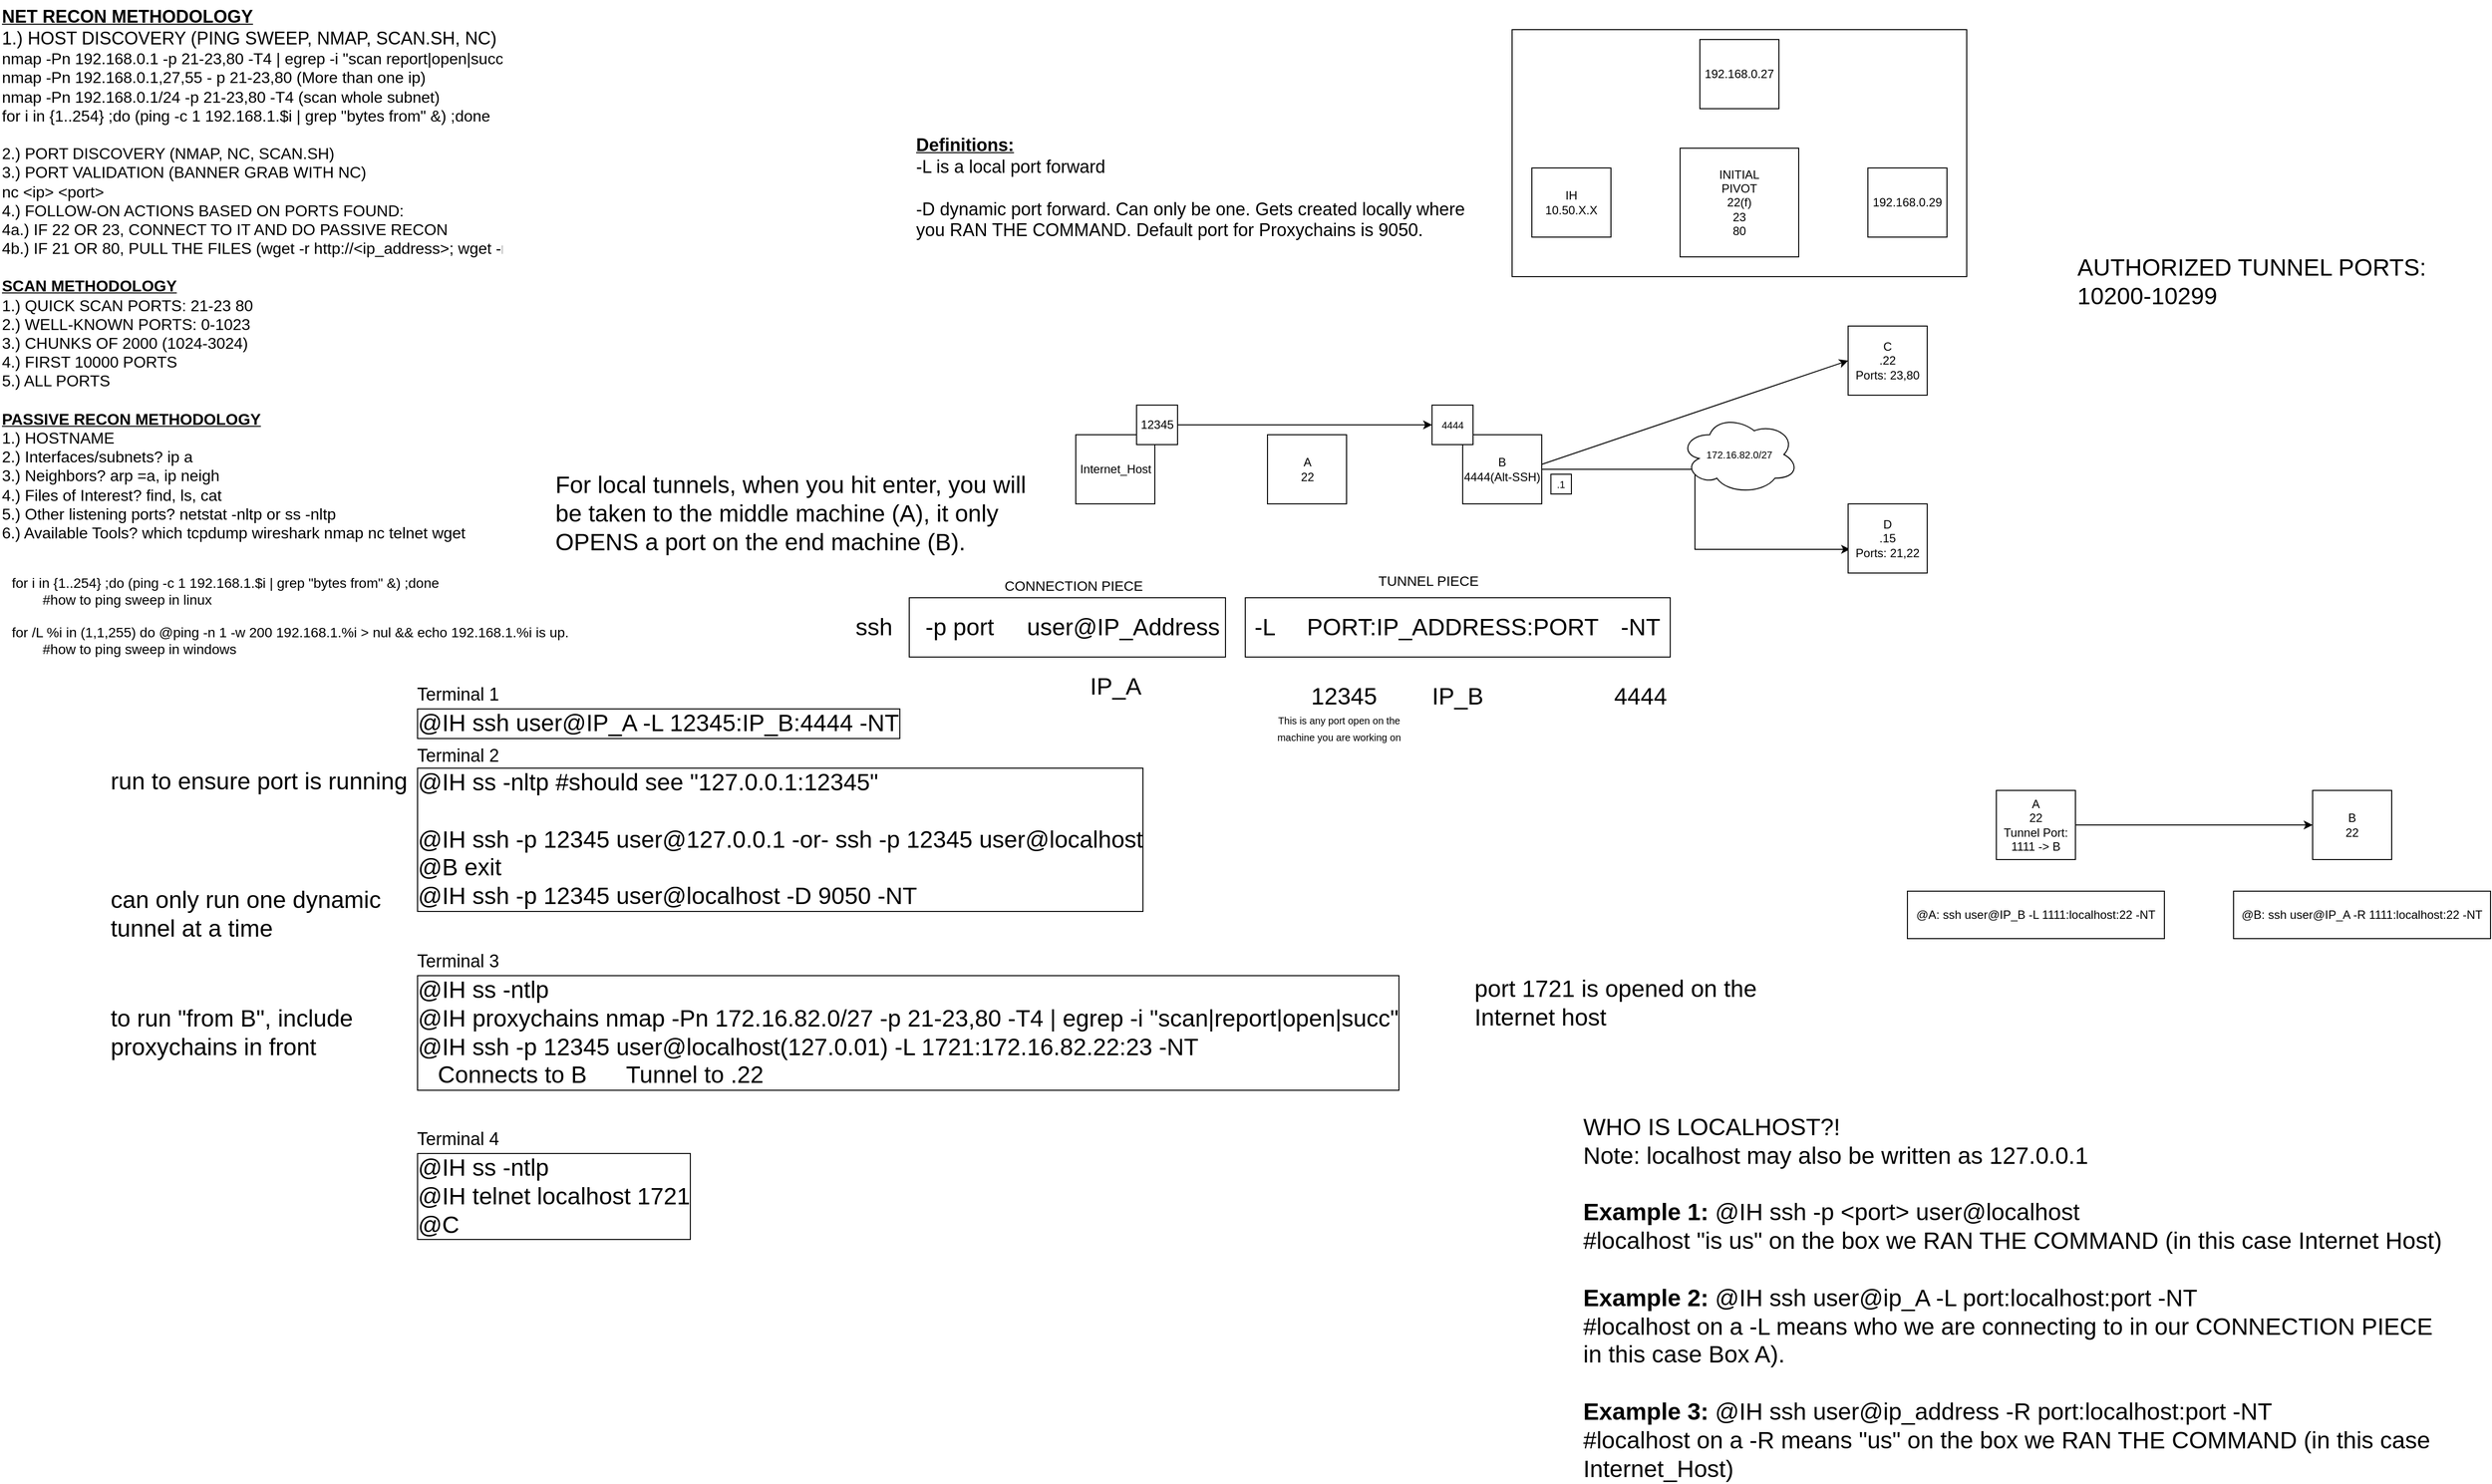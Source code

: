 <mxfile version="20.8.0" type="github" pages="3">
  <diagram id="6IpJzxctdk1KV1eEZQXn" name="Page-1">
    <mxGraphModel dx="1198" dy="1126" grid="1" gridSize="10" guides="1" tooltips="1" connect="1" arrows="1" fold="1" page="1" pageScale="1" pageWidth="850" pageHeight="1100" math="0" shadow="0">
      <root>
        <mxCell id="0" />
        <mxCell id="1" parent="0" />
        <mxCell id="r2yNoiYbQeCpv3nFTYzb-59" value="" style="rounded=0;whiteSpace=wrap;html=1;labelBorderColor=none;fontSize=14;" parent="1" vertex="1">
          <mxGeometry x="1530" y="30" width="460" height="250" as="geometry" />
        </mxCell>
        <mxCell id="r2yNoiYbQeCpv3nFTYzb-10" value="" style="rounded=0;whiteSpace=wrap;html=1;fontSize=18;" parent="1" vertex="1">
          <mxGeometry x="1260" y="605" width="430" height="60" as="geometry" />
        </mxCell>
        <mxCell id="r2yNoiYbQeCpv3nFTYzb-4" value="" style="rounded=0;whiteSpace=wrap;html=1;fontSize=18;" parent="1" vertex="1">
          <mxGeometry x="920" y="605" width="320" height="60" as="geometry" />
        </mxCell>
        <mxCell id="fvO3KNyIIssVne_HvKWL-1" value="&lt;div&gt;IH&lt;/div&gt;&lt;div&gt;10.50.X.X&lt;br&gt;&lt;/div&gt;" style="rounded=0;whiteSpace=wrap;html=1;" parent="1" vertex="1">
          <mxGeometry x="1550" y="170" width="80" height="70" as="geometry" />
        </mxCell>
        <mxCell id="fvO3KNyIIssVne_HvKWL-2" value="&lt;div&gt;INITIAL&lt;/div&gt;&lt;div&gt;PIVOT&lt;/div&gt;&lt;div&gt;22(f)&lt;br&gt;&lt;/div&gt;&lt;div&gt;23&lt;/div&gt;&lt;div&gt;80&lt;/div&gt;" style="rounded=0;whiteSpace=wrap;html=1;verticalAlign=middle;align=center;" parent="1" vertex="1">
          <mxGeometry x="1700" y="150" width="120" height="110" as="geometry" />
        </mxCell>
        <mxCell id="fvO3KNyIIssVne_HvKWL-3" value="&lt;div align=&quot;left&quot;&gt;&lt;font style=&quot;font-size: 18px;&quot;&gt;&lt;b&gt;&lt;u&gt;NET RECON METHODOLOGY&lt;/u&gt;&lt;/b&gt;&lt;/font&gt;&lt;/div&gt;&lt;div align=&quot;left&quot;&gt;&lt;font style=&quot;font-size: 18px;&quot; size=&quot;3&quot;&gt;1.) HOST DISCOVERY (PING SWEEP, NMAP, SCAN.SH, NC)&lt;/font&gt;&lt;/div&gt;&lt;div align=&quot;left&quot;&gt;&lt;font size=&quot;3&quot;&gt;nmap -Pn 192.168.0.1 -p 21-23,80 -T4 | egrep -i &quot;scan report|open|succ&quot;&lt;br&gt;&lt;/font&gt;&lt;/div&gt;&lt;div align=&quot;left&quot;&gt;&lt;font size=&quot;3&quot;&gt;nmap -Pn 192.168.0.1,27,55 - p 21-23,80 (More than one ip)&lt;br&gt;&lt;/font&gt;&lt;/div&gt;&lt;div align=&quot;left&quot;&gt;&lt;font size=&quot;3&quot;&gt;nmap -Pn 192.168.0.1/24 -p 21-23,80 -T4 (scan whole subnet)&lt;/font&gt;&lt;/div&gt;&lt;div align=&quot;left&quot;&gt;&lt;font size=&quot;3&quot;&gt;for i in {1..254} ;do (ping -c 1 192.168.1.$i | grep &quot;bytes from&quot; &amp;amp;) ;done&lt;br&gt;&lt;/font&gt;&lt;/div&gt;&lt;div align=&quot;left&quot;&gt;&lt;font size=&quot;3&quot;&gt;&lt;br&gt;&lt;/font&gt;&lt;/div&gt;&lt;div align=&quot;left&quot;&gt;&lt;font size=&quot;3&quot;&gt;2.) PORT DISCOVERY (NMAP, NC, SCAN.SH)&lt;/font&gt;&lt;/div&gt;&lt;div align=&quot;left&quot;&gt;&lt;font size=&quot;3&quot;&gt;3.) PORT VALIDATION (BANNER GRAB WITH NC)&lt;/font&gt;&lt;/div&gt;&lt;div align=&quot;left&quot;&gt;&lt;font size=&quot;3&quot;&gt;nc &amp;lt;ip&amp;gt; &amp;lt;port&amp;gt;&lt;br&gt;&lt;/font&gt;&lt;/div&gt;&lt;div align=&quot;left&quot;&gt;&lt;font size=&quot;3&quot;&gt;4.) FOLLOW-ON ACTIONS BASED ON PORTS FOUND:&lt;/font&gt;&lt;/div&gt;&lt;div align=&quot;left&quot;&gt;&lt;font size=&quot;3&quot;&gt;&lt;span style=&quot;&quot;&gt; &lt;/span&gt;4a.) IF 22 OR 23, CONNECT TO IT AND DO PASSIVE RECON&lt;/font&gt;&lt;/div&gt;&lt;div align=&quot;left&quot;&gt;&lt;font size=&quot;3&quot;&gt;&lt;span style=&quot;&quot;&gt; &lt;/span&gt;4b.) IF 21 OR 80, PULL THE FILES (wget -r http://&amp;lt;ip_address&amp;gt;; wget -r ftp://&amp;lt;ip_address&amp;gt;)&lt;/font&gt;&lt;/div&gt;&lt;div align=&quot;left&quot;&gt;&lt;font size=&quot;3&quot;&gt;&lt;u&gt;&lt;br&gt;&lt;/u&gt;&lt;/font&gt;&lt;/div&gt;&lt;div align=&quot;left&quot;&gt;&lt;font size=&quot;3&quot;&gt;&lt;b&gt;&lt;u&gt;SCAN METHODOLOGY&lt;/u&gt;&lt;/b&gt;&lt;/font&gt;&lt;/div&gt;&lt;div align=&quot;left&quot;&gt;&lt;font size=&quot;3&quot;&gt;1.) QUICK SCAN PORTS: 21-23 80&lt;/font&gt;&lt;/div&gt;&lt;div align=&quot;left&quot;&gt;&lt;font size=&quot;3&quot;&gt;2.) WELL-KNOWN PORTS: 0-1023&lt;/font&gt;&lt;/div&gt;&lt;div align=&quot;left&quot;&gt;&lt;font size=&quot;3&quot;&gt;3.) CHUNKS OF 2000 (1024-3024)&lt;/font&gt;&lt;/div&gt;&lt;div align=&quot;left&quot;&gt;&lt;font size=&quot;3&quot;&gt;4.) FIRST 10000 PORTS&lt;/font&gt;&lt;/div&gt;&lt;div align=&quot;left&quot;&gt;&lt;font size=&quot;3&quot;&gt;5.) ALL PORTS&lt;br&gt;&lt;/font&gt;&lt;/div&gt;&lt;div align=&quot;left&quot;&gt;&lt;font size=&quot;3&quot;&gt;&lt;br&gt;&lt;/font&gt;&lt;/div&gt;&lt;div align=&quot;left&quot;&gt;&lt;font size=&quot;3&quot;&gt;&lt;b&gt;&lt;u&gt;PASSIVE RECON METHODOLOGY&lt;/u&gt;&lt;/b&gt;&lt;/font&gt;&lt;/div&gt;&lt;div align=&quot;left&quot;&gt;&lt;font size=&quot;3&quot;&gt;1.) HOSTNAME&lt;/font&gt;&lt;/div&gt;&lt;div align=&quot;left&quot;&gt;&lt;font size=&quot;3&quot;&gt;2.) Interfaces/subnets? ip a&lt;/font&gt;&lt;/div&gt;&lt;div align=&quot;left&quot;&gt;&lt;font size=&quot;3&quot;&gt;3.) Neighbors? arp =a, ip neigh&lt;/font&gt;&lt;/div&gt;&lt;div align=&quot;left&quot;&gt;&lt;font size=&quot;3&quot;&gt;4.) Files of Interest? find, ls, cat&lt;/font&gt;&lt;/div&gt;&lt;div align=&quot;left&quot;&gt;&lt;font size=&quot;3&quot;&gt;5.) Other listening ports? netstat -nltp or ss -nltp&lt;br&gt;&lt;/font&gt;&lt;/div&gt;&lt;div align=&quot;left&quot;&gt;&lt;font size=&quot;3&quot;&gt;6.) Available Tools? which tcpdump wireshark nmap nc telnet wget&lt;br&gt;&lt;/font&gt;&lt;/div&gt;&lt;div align=&quot;left&quot;&gt;&lt;font size=&quot;3&quot;&gt;&lt;br&gt;&lt;/font&gt;&lt;/div&gt;" style="text;html=1;strokeColor=none;fillColor=none;align=left;verticalAlign=top;whiteSpace=wrap;rounded=0;" parent="1" vertex="1">
          <mxGeometry width="740" height="690" as="geometry" />
        </mxCell>
        <mxCell id="fvO3KNyIIssVne_HvKWL-4" value="192.168.0.29" style="rounded=0;whiteSpace=wrap;html=1;" parent="1" vertex="1">
          <mxGeometry x="1890" y="170" width="80" height="70" as="geometry" />
        </mxCell>
        <mxCell id="fvO3KNyIIssVne_HvKWL-5" value="192.168.0.27" style="rounded=0;whiteSpace=wrap;html=1;" parent="1" vertex="1">
          <mxGeometry x="1720" y="40" width="80" height="70" as="geometry" />
        </mxCell>
        <mxCell id="r2yNoiYbQeCpv3nFTYzb-2" value="&lt;div align=&quot;left&quot;&gt;&lt;b&gt;&lt;u&gt;Definitions:&lt;/u&gt;&lt;/b&gt;&lt;/div&gt;&lt;div align=&quot;left&quot;&gt;-L is a local port forward&lt;br&gt;&lt;/div&gt;&lt;div&gt;&lt;br&gt;&lt;/div&gt;&lt;div&gt;-D dynamic port forward. Can only be one. Gets created locally where you RAN THE COMMAND. Default port for Proxychains is 9050.&lt;br&gt;&lt;/div&gt;" style="text;html=1;strokeColor=none;fillColor=none;align=left;verticalAlign=top;whiteSpace=wrap;rounded=0;fontSize=18;" parent="1" vertex="1">
          <mxGeometry x="925" y="130" width="580" height="210" as="geometry" />
        </mxCell>
        <mxCell id="r2yNoiYbQeCpv3nFTYzb-3" value="&lt;font style=&quot;font-size: 24px;&quot;&gt;ssh &amp;nbsp; &amp;nbsp; -p port&amp;nbsp;&amp;nbsp;&amp;nbsp;&amp;nbsp; user@IP_Address&lt;/font&gt;" style="text;html=1;strokeColor=none;fillColor=none;align=center;verticalAlign=middle;whiteSpace=wrap;rounded=0;fontSize=18;" parent="1" vertex="1">
          <mxGeometry x="800" y="620" width="500" height="30" as="geometry" />
        </mxCell>
        <mxCell id="r2yNoiYbQeCpv3nFTYzb-6" value="&lt;font style=&quot;font-size: 14px;&quot;&gt;CONNECTION PIECE&lt;br&gt;&lt;/font&gt;" style="text;html=1;strokeColor=none;fillColor=none;align=center;verticalAlign=middle;whiteSpace=wrap;rounded=0;fontSize=24;" parent="1" vertex="1">
          <mxGeometry x="1003.5" y="575" width="165" height="30" as="geometry" />
        </mxCell>
        <mxCell id="r2yNoiYbQeCpv3nFTYzb-8" value="-L" style="text;html=1;strokeColor=none;fillColor=none;align=center;verticalAlign=middle;whiteSpace=wrap;rounded=0;fontSize=24;" parent="1" vertex="1">
          <mxGeometry x="1250" y="620" width="60" height="30" as="geometry" />
        </mxCell>
        <mxCell id="r2yNoiYbQeCpv3nFTYzb-9" value="PORT:IP_ADDRESS:PORT" style="text;html=1;strokeColor=none;fillColor=none;align=center;verticalAlign=middle;whiteSpace=wrap;rounded=0;fontSize=24;" parent="1" vertex="1">
          <mxGeometry x="1440" y="620" width="60" height="30" as="geometry" />
        </mxCell>
        <mxCell id="r2yNoiYbQeCpv3nFTYzb-12" value="&lt;font style=&quot;font-size: 14px;&quot;&gt;TUNNEL PIECE&lt;br&gt;&lt;/font&gt;" style="text;html=1;strokeColor=none;fillColor=none;align=center;verticalAlign=middle;whiteSpace=wrap;rounded=0;fontSize=24;" parent="1" vertex="1">
          <mxGeometry x="1362.5" y="570" width="165" height="30" as="geometry" />
        </mxCell>
        <mxCell id="r2yNoiYbQeCpv3nFTYzb-13" value="-NT" style="text;html=1;strokeColor=none;fillColor=none;align=center;verticalAlign=middle;whiteSpace=wrap;rounded=0;fontSize=24;" parent="1" vertex="1">
          <mxGeometry x="1630" y="620" width="60" height="30" as="geometry" />
        </mxCell>
        <mxCell id="r2yNoiYbQeCpv3nFTYzb-14" style="edgeStyle=orthogonalEdgeStyle;rounded=0;orthogonalLoop=1;jettySize=auto;html=1;exitX=0.5;exitY=1;exitDx=0;exitDy=0;fontSize=24;" parent="1" source="r2yNoiYbQeCpv3nFTYzb-2" target="r2yNoiYbQeCpv3nFTYzb-2" edge="1">
          <mxGeometry relative="1" as="geometry" />
        </mxCell>
        <mxCell id="r2yNoiYbQeCpv3nFTYzb-15" value="12345" style="text;html=1;strokeColor=none;fillColor=none;align=center;verticalAlign=middle;whiteSpace=wrap;rounded=0;fontSize=24;" parent="1" vertex="1">
          <mxGeometry x="1330" y="690" width="60" height="30" as="geometry" />
        </mxCell>
        <mxCell id="r2yNoiYbQeCpv3nFTYzb-16" value="Internet_Host" style="rounded=0;whiteSpace=wrap;html=1;" parent="1" vertex="1">
          <mxGeometry x="1088.5" y="440" width="80" height="70" as="geometry" />
        </mxCell>
        <mxCell id="r2yNoiYbQeCpv3nFTYzb-17" value="&lt;div&gt;A&lt;/div&gt;&lt;div&gt;22&lt;br&gt;&lt;/div&gt;" style="rounded=0;whiteSpace=wrap;html=1;" parent="1" vertex="1">
          <mxGeometry x="1282.5" y="440" width="80" height="70" as="geometry" />
        </mxCell>
        <mxCell id="r2yNoiYbQeCpv3nFTYzb-38" style="edgeStyle=orthogonalEdgeStyle;rounded=0;orthogonalLoop=1;jettySize=auto;html=1;fontSize=10;entryX=0.025;entryY=0.657;entryDx=0;entryDy=0;entryPerimeter=0;" parent="1" source="r2yNoiYbQeCpv3nFTYzb-18" target="r2yNoiYbQeCpv3nFTYzb-41" edge="1">
          <mxGeometry relative="1" as="geometry">
            <mxPoint x="1660" y="500" as="targetPoint" />
          </mxGeometry>
        </mxCell>
        <mxCell id="r2yNoiYbQeCpv3nFTYzb-18" value="&lt;div&gt;B&lt;/div&gt;&lt;div&gt;4444(Alt-SSH)&lt;br&gt;&lt;/div&gt;" style="rounded=0;whiteSpace=wrap;html=1;" parent="1" vertex="1">
          <mxGeometry x="1480" y="440" width="80" height="70" as="geometry" />
        </mxCell>
        <mxCell id="r2yNoiYbQeCpv3nFTYzb-19" value="IP_B" style="text;html=1;strokeColor=none;fillColor=none;align=center;verticalAlign=middle;whiteSpace=wrap;rounded=0;fontSize=24;" parent="1" vertex="1">
          <mxGeometry x="1445" y="690" width="60" height="30" as="geometry" />
        </mxCell>
        <mxCell id="r2yNoiYbQeCpv3nFTYzb-20" value="4444" style="text;html=1;strokeColor=none;fillColor=none;align=center;verticalAlign=middle;whiteSpace=wrap;rounded=0;fontSize=24;" parent="1" vertex="1">
          <mxGeometry x="1630" y="690" width="60" height="30" as="geometry" />
        </mxCell>
        <mxCell id="r2yNoiYbQeCpv3nFTYzb-21" value="&lt;p style=&quot;line-height: 50%;&quot;&gt;&lt;font style=&quot;font-size: 10px;&quot;&gt;This is any port open on the machine you are working on &lt;br&gt;&lt;/font&gt;&lt;/p&gt;" style="text;html=1;strokeColor=none;fillColor=none;align=center;verticalAlign=middle;whiteSpace=wrap;rounded=0;fontSize=24;spacing=2;" parent="1" vertex="1">
          <mxGeometry x="1290" y="720" width="130" height="30" as="geometry" />
        </mxCell>
        <mxCell id="r2yNoiYbQeCpv3nFTYzb-24" style="edgeStyle=orthogonalEdgeStyle;rounded=0;orthogonalLoop=1;jettySize=auto;html=1;fontSize=10;" parent="1" source="r2yNoiYbQeCpv3nFTYzb-22" target="r2yNoiYbQeCpv3nFTYzb-23" edge="1">
          <mxGeometry relative="1" as="geometry" />
        </mxCell>
        <mxCell id="r2yNoiYbQeCpv3nFTYzb-22" value="12345" style="rounded=0;whiteSpace=wrap;html=1;" parent="1" vertex="1">
          <mxGeometry x="1150" y="410" width="41.5" height="40" as="geometry" />
        </mxCell>
        <mxCell id="r2yNoiYbQeCpv3nFTYzb-23" value="4444" style="rounded=0;whiteSpace=wrap;html=1;fontSize=10;" parent="1" vertex="1">
          <mxGeometry x="1449" y="410" width="41.5" height="40" as="geometry" />
        </mxCell>
        <mxCell id="r2yNoiYbQeCpv3nFTYzb-25" value="IP_A" style="text;html=1;strokeColor=none;fillColor=none;align=center;verticalAlign=middle;whiteSpace=wrap;rounded=0;fontSize=24;" parent="1" vertex="1">
          <mxGeometry x="1098.5" y="680" width="60" height="30" as="geometry" />
        </mxCell>
        <mxCell id="r2yNoiYbQeCpv3nFTYzb-26" value="For local tunnels, when you hit enter, you will be taken to the middle machine (A), it only OPENS a port on the end machine (B)." style="text;html=1;strokeColor=none;fillColor=none;align=left;verticalAlign=top;whiteSpace=wrap;rounded=0;fontSize=24;" parent="1" vertex="1">
          <mxGeometry x="560" y="470" width="500" height="160" as="geometry" />
        </mxCell>
        <mxCell id="r2yNoiYbQeCpv3nFTYzb-27" value="&lt;div&gt;@IH ssh user@IP_A -L 12345:IP_B:4444 -NT&lt;br&gt;&lt;/div&gt;" style="text;html=1;strokeColor=none;fillColor=none;align=left;verticalAlign=top;whiteSpace=wrap;rounded=0;fontSize=24;labelBorderColor=default;" parent="1" vertex="1">
          <mxGeometry x="420" y="710" width="500" height="60" as="geometry" />
        </mxCell>
        <mxCell id="r2yNoiYbQeCpv3nFTYzb-29" value="run to ensure port is running" style="text;html=1;strokeColor=none;fillColor=none;align=left;verticalAlign=top;whiteSpace=wrap;rounded=0;fontSize=24;" parent="1" vertex="1">
          <mxGeometry x="110" y="770" width="310" height="160" as="geometry" />
        </mxCell>
        <mxCell id="r2yNoiYbQeCpv3nFTYzb-30" value="&lt;div&gt;@IH ss -nltp&lt;span style=&quot;&quot;&gt; &lt;/span&gt;#should see &quot;127.0.0.1:12345&quot;&lt;/div&gt;&lt;div&gt;&lt;br&gt;&lt;/div&gt;&lt;div&gt;@IH ssh -p 12345 user@127.0.0.1 -or- ssh -p 12345 user@localhost&lt;/div&gt;&lt;div&gt;@B exit&lt;br&gt;&lt;/div&gt;&lt;div&gt;@IH ssh -p 12345 user@localhost -D 9050 -NT&lt;/div&gt;" style="text;html=1;strokeColor=none;fillColor=none;align=left;verticalAlign=top;whiteSpace=wrap;rounded=0;fontSize=24;labelBorderColor=default;" parent="1" vertex="1">
          <mxGeometry x="420" y="770" width="840" height="100" as="geometry" />
        </mxCell>
        <mxCell id="r2yNoiYbQeCpv3nFTYzb-32" value="can only run one dynamic tunnel at a time" style="text;html=1;strokeColor=none;fillColor=none;align=left;verticalAlign=top;whiteSpace=wrap;rounded=0;fontSize=24;" parent="1" vertex="1">
          <mxGeometry x="110" y="890" width="310" height="160" as="geometry" />
        </mxCell>
        <mxCell id="r2yNoiYbQeCpv3nFTYzb-33" value="&lt;div&gt;@IH ss -ntlp&lt;/div&gt;&lt;div&gt;@IH proxychains nmap -Pn 172.16.82.0/27 -p 21-23,80 -T4 | egrep -i &quot;scan|report|open|succ&quot;&lt;br&gt;&lt;/div&gt;&lt;div&gt;@IH ssh -p 12345 user@localhost(127.0.01) -L 1721:172.16.82.22:23 -NT&lt;br&gt;&lt;/div&gt;&lt;div&gt;&lt;span style=&quot;white-space: pre;&quot;&gt; &lt;/span&gt;&lt;span style=&quot;white-space: pre;&quot;&gt; &lt;/span&gt;&lt;span style=&quot;white-space: pre;&quot;&gt; &lt;/span&gt;Connects to B&lt;span style=&quot;white-space: pre;&quot;&gt; &lt;/span&gt;&lt;span style=&quot;white-space: pre;&quot;&gt; &lt;/span&gt;&lt;span style=&quot;white-space: pre;&quot;&gt; &lt;/span&gt;&lt;span style=&quot;white-space: pre;&quot;&gt; &lt;/span&gt;&lt;span style=&quot;white-space: pre;&quot;&gt; &lt;/span&gt;&lt;span style=&quot;white-space: pre;&quot;&gt; &lt;/span&gt;Tunnel to .22&lt;br&gt;&lt;/div&gt;" style="text;html=1;strokeColor=none;fillColor=none;align=left;verticalAlign=top;whiteSpace=wrap;rounded=0;fontSize=24;labelBorderColor=default;" parent="1" vertex="1">
          <mxGeometry x="420" y="980" width="1320" height="100" as="geometry" />
        </mxCell>
        <mxCell id="r2yNoiYbQeCpv3nFTYzb-34" value="to run &quot;from B&quot;, include proxychains in front" style="text;html=1;strokeColor=none;fillColor=none;align=left;verticalAlign=top;whiteSpace=wrap;rounded=0;fontSize=24;" parent="1" vertex="1">
          <mxGeometry x="110" y="1010" width="310" height="160" as="geometry" />
        </mxCell>
        <mxCell id="r2yNoiYbQeCpv3nFTYzb-35" value="&lt;div&gt;C&lt;br&gt;&lt;/div&gt;&lt;div&gt;.22&lt;/div&gt;&lt;div&gt;Ports: 23,80&lt;br&gt;&lt;/div&gt;" style="rounded=0;whiteSpace=wrap;html=1;" parent="1" vertex="1">
          <mxGeometry x="1870" y="330" width="80" height="70" as="geometry" />
        </mxCell>
        <mxCell id="r2yNoiYbQeCpv3nFTYzb-40" value="" style="endArrow=classic;html=1;rounded=0;fontSize=10;entryX=0;entryY=0.5;entryDx=0;entryDy=0;" parent="1" target="r2yNoiYbQeCpv3nFTYzb-35" edge="1">
          <mxGeometry width="50" height="50" relative="1" as="geometry">
            <mxPoint x="1560" y="470" as="sourcePoint" />
            <mxPoint x="1610" y="420" as="targetPoint" />
          </mxGeometry>
        </mxCell>
        <mxCell id="r2yNoiYbQeCpv3nFTYzb-41" value="&lt;div&gt;D&lt;br&gt;&lt;/div&gt;&lt;div&gt;.15&lt;br&gt;&lt;/div&gt;&lt;div&gt;Ports: 21,22&lt;br&gt;&lt;/div&gt;" style="rounded=0;whiteSpace=wrap;html=1;" parent="1" vertex="1">
          <mxGeometry x="1870" y="510" width="80" height="70" as="geometry" />
        </mxCell>
        <mxCell id="r2yNoiYbQeCpv3nFTYzb-42" value="port 1721 is opened on the Internet host" style="text;html=1;strokeColor=none;fillColor=none;align=left;verticalAlign=top;whiteSpace=wrap;rounded=0;fontSize=24;" parent="1" vertex="1">
          <mxGeometry x="1490" y="980" width="310" height="160" as="geometry" />
        </mxCell>
        <mxCell id="r2yNoiYbQeCpv3nFTYzb-43" value="&lt;div&gt;@IH ss -ntlp&lt;/div&gt;&lt;div&gt;@IH telnet localhost 1721&lt;/div&gt;&lt;div&gt;@C&lt;br&gt;&lt;/div&gt;" style="text;html=1;strokeColor=none;fillColor=none;align=left;verticalAlign=top;whiteSpace=wrap;rounded=0;fontSize=24;labelBorderColor=default;" parent="1" vertex="1">
          <mxGeometry x="420" y="1160" width="1320" height="100" as="geometry" />
        </mxCell>
        <mxCell id="r2yNoiYbQeCpv3nFTYzb-44" value="172.16.82.0/27" style="ellipse;shape=cloud;whiteSpace=wrap;html=1;labelBorderColor=none;fontSize=10;" parent="1" vertex="1">
          <mxGeometry x="1700" y="420" width="120" height="80" as="geometry" />
        </mxCell>
        <mxCell id="r2yNoiYbQeCpv3nFTYzb-45" value=".1" style="rounded=0;whiteSpace=wrap;html=1;fontSize=10;" parent="1" vertex="1">
          <mxGeometry x="1569.25" y="480" width="20.75" height="20" as="geometry" />
        </mxCell>
        <mxCell id="r2yNoiYbQeCpv3nFTYzb-47" value="&lt;font style=&quot;font-size: 18px;&quot;&gt;Terminal 1&lt;br&gt;&lt;/font&gt;" style="text;html=1;strokeColor=none;fillColor=none;align=left;verticalAlign=top;whiteSpace=wrap;rounded=0;fontSize=24;" parent="1" vertex="1">
          <mxGeometry x="420" y="680" width="310" height="160" as="geometry" />
        </mxCell>
        <mxCell id="r2yNoiYbQeCpv3nFTYzb-48" value="&lt;font style=&quot;font-size: 18px;&quot;&gt;Terminal 2&lt;br&gt;&lt;/font&gt;" style="text;html=1;strokeColor=none;fillColor=none;align=left;verticalAlign=top;whiteSpace=wrap;rounded=0;fontSize=24;" parent="1" vertex="1">
          <mxGeometry x="420" y="742" width="310" height="160" as="geometry" />
        </mxCell>
        <mxCell id="r2yNoiYbQeCpv3nFTYzb-49" value="&lt;font style=&quot;font-size: 18px;&quot;&gt;Terminal 3&lt;br&gt;&lt;/font&gt;" style="text;html=1;strokeColor=none;fillColor=none;align=left;verticalAlign=top;whiteSpace=wrap;rounded=0;fontSize=24;" parent="1" vertex="1">
          <mxGeometry x="420" y="950" width="310" height="160" as="geometry" />
        </mxCell>
        <mxCell id="r2yNoiYbQeCpv3nFTYzb-50" value="&lt;font style=&quot;font-size: 18px;&quot;&gt;Terminal 4&lt;br&gt;&lt;/font&gt;" style="text;html=1;strokeColor=none;fillColor=none;align=left;verticalAlign=top;whiteSpace=wrap;rounded=0;fontSize=24;" parent="1" vertex="1">
          <mxGeometry x="420" y="1130" width="310" height="160" as="geometry" />
        </mxCell>
        <mxCell id="r2yNoiYbQeCpv3nFTYzb-55" style="edgeStyle=orthogonalEdgeStyle;rounded=0;orthogonalLoop=1;jettySize=auto;html=1;entryX=0;entryY=0.5;entryDx=0;entryDy=0;fontSize=18;" parent="1" source="r2yNoiYbQeCpv3nFTYzb-51" target="r2yNoiYbQeCpv3nFTYzb-52" edge="1">
          <mxGeometry relative="1" as="geometry" />
        </mxCell>
        <mxCell id="r2yNoiYbQeCpv3nFTYzb-51" value="&lt;div&gt;A&lt;/div&gt;&lt;div&gt;22&lt;/div&gt;&lt;div&gt;Tunnel Port:&lt;/div&gt;&lt;div&gt;1111 -&amp;gt; B&lt;br&gt;&lt;/div&gt;" style="rounded=0;whiteSpace=wrap;html=1;" parent="1" vertex="1">
          <mxGeometry x="2020" y="800" width="80" height="70" as="geometry" />
        </mxCell>
        <mxCell id="r2yNoiYbQeCpv3nFTYzb-52" value="&lt;div&gt;B&lt;/div&gt;&lt;div&gt;22&lt;br&gt;&lt;/div&gt;" style="rounded=0;whiteSpace=wrap;html=1;" parent="1" vertex="1">
          <mxGeometry x="2340" y="800" width="80" height="70" as="geometry" />
        </mxCell>
        <mxCell id="r2yNoiYbQeCpv3nFTYzb-53" value="@A: ssh user@IP_B -L 1111:localhost:22 -NT" style="rounded=0;whiteSpace=wrap;html=1;" parent="1" vertex="1">
          <mxGeometry x="1930" y="902" width="260" height="48" as="geometry" />
        </mxCell>
        <mxCell id="r2yNoiYbQeCpv3nFTYzb-54" value="@B: ssh user@IP_A -R 1111:localhost:22 -NT" style="rounded=0;whiteSpace=wrap;html=1;" parent="1" vertex="1">
          <mxGeometry x="2260" y="902" width="260" height="48" as="geometry" />
        </mxCell>
        <mxCell id="r2yNoiYbQeCpv3nFTYzb-56" value="&lt;div&gt;WHO IS LOCALHOST?!&lt;/div&gt;&lt;div&gt;Note: localhost may also be written as 127.0.0.1&lt;br&gt;&lt;/div&gt;&lt;div&gt;&lt;br&gt;&lt;/div&gt;&lt;div&gt;&lt;b&gt;Example 1: &lt;/b&gt;@IH ssh -p &amp;lt;port&amp;gt; user@localhost&lt;/div&gt;&lt;div&gt;#localhost &quot;is us&quot; on the box we RAN THE COMMAND (in this case Internet Host)&lt;/div&gt;&lt;div&gt;&lt;br&gt;&lt;/div&gt;&lt;div&gt;&lt;b&gt;Example 2:&lt;/b&gt; @IH ssh user@ip_A -L port:localhost:port -NT&lt;/div&gt;&lt;div&gt;#localhost on a -L means who we are connecting to in our CONNECTION PIECE in this case Box A).&lt;/div&gt;&lt;div&gt;&lt;br&gt;&lt;/div&gt;&lt;div&gt;&lt;b&gt;Example 3:&lt;/b&gt; @IH ssh user@ip_address -R port:localhost:port -NT&lt;/div&gt;&lt;div&gt;#localhost on a -R means &quot;us&quot; on the box we RAN THE COMMAND (in this case Internet_Host)&lt;br&gt;&lt;/div&gt;" style="text;html=1;strokeColor=none;fillColor=none;align=left;verticalAlign=top;whiteSpace=wrap;rounded=0;fontSize=24;" parent="1" vertex="1">
          <mxGeometry x="1600" y="1120" width="880" height="160" as="geometry" />
        </mxCell>
        <mxCell id="r2yNoiYbQeCpv3nFTYzb-57" value="&lt;div&gt;AUTHORIZED TUNNEL PORTS:&lt;/div&gt;&lt;div&gt;10200-10299&lt;br&gt;&lt;/div&gt;" style="text;html=1;strokeColor=none;fillColor=none;align=left;verticalAlign=top;whiteSpace=wrap;rounded=0;fontSize=24;" parent="1" vertex="1">
          <mxGeometry x="2100" y="250" width="360" height="160" as="geometry" />
        </mxCell>
        <mxCell id="r2yNoiYbQeCpv3nFTYzb-58" value="&lt;font style=&quot;font-size: 14px;&quot;&gt;for i in {1..254} ;do (ping -c 1 192.168.1.$i | grep &quot;bytes from&quot; &amp;amp;) ;done&lt;br&gt;&amp;nbsp;&amp;nbsp;&amp;nbsp;&amp;nbsp;&amp;nbsp;&amp;nbsp;&amp;nbsp; #how to ping sweep in linux&lt;br&gt;&amp;nbsp;&amp;nbsp;&amp;nbsp;&amp;nbsp;&amp;nbsp;&amp;nbsp; &amp;nbsp;&lt;br&gt;for /L %i in (1,1,255) do @ping -n 1 -w 200 192.168.1.%i &amp;gt; nul &amp;amp;&amp;amp; echo 192.168.1.%i is up.&lt;br&gt;&amp;nbsp;&amp;nbsp;&amp;nbsp;&amp;nbsp;&amp;nbsp;&amp;nbsp;&amp;nbsp; #how to ping sweep in windows&lt;/font&gt;" style="text;html=1;strokeColor=none;fillColor=none;align=left;verticalAlign=top;whiteSpace=wrap;rounded=0;" parent="1" vertex="1">
          <mxGeometry x="10" y="575" width="627.5" height="138" as="geometry" />
        </mxCell>
      </root>
    </mxGraphModel>
  </diagram>
  <diagram id="UwiZk3ngTrXI4bvYOyxW" name="Page-2">
    <mxGraphModel dx="2048" dy="1126" grid="1" gridSize="10" guides="1" tooltips="1" connect="1" arrows="1" fold="1" page="1" pageScale="1" pageWidth="850" pageHeight="1100" math="0" shadow="0">
      <root>
        <mxCell id="0" />
        <mxCell id="1" parent="0" />
        <mxCell id="1t0uTxtqR2eR8L0Kmd6e-12" value="" style="endArrow=none;html=1;rounded=0;startArrow=none;" edge="1" parent="1">
          <mxGeometry width="50" height="50" relative="1" as="geometry">
            <mxPoint x="450" y="339" as="sourcePoint" />
            <mxPoint x="700" y="340" as="targetPoint" />
          </mxGeometry>
        </mxCell>
        <mxCell id="1t0uTxtqR2eR8L0Kmd6e-13" value="" style="endArrow=none;html=1;rounded=0;" edge="1" parent="1">
          <mxGeometry width="50" height="50" relative="1" as="geometry">
            <mxPoint x="700" y="340" as="sourcePoint" />
            <mxPoint x="699.5" y="220" as="targetPoint" />
          </mxGeometry>
        </mxCell>
        <mxCell id="1t0uTxtqR2eR8L0Kmd6e-14" value="" style="endArrow=none;html=1;rounded=0;" edge="1" parent="1">
          <mxGeometry width="50" height="50" relative="1" as="geometry">
            <mxPoint x="590" y="350" as="sourcePoint" />
            <mxPoint x="589.5" y="230" as="targetPoint" />
          </mxGeometry>
        </mxCell>
        <mxCell id="FFZFyv-SFbCo4pWg2Vsd-1" value="&lt;div&gt;IH&lt;/div&gt;&lt;div&gt;10.10.0.40&lt;br&gt;&lt;/div&gt;" style="whiteSpace=wrap;html=1;aspect=fixed;" vertex="1" parent="1">
          <mxGeometry x="385" y="790" width="80" height="80" as="geometry" />
        </mxCell>
        <mxCell id="FFZFyv-SFbCo4pWg2Vsd-2" value="" style="endArrow=none;html=1;rounded=0;exitX=0.5;exitY=0;exitDx=0;exitDy=0;entryX=0.5;entryY=1;entryDx=0;entryDy=0;" edge="1" parent="1" source="FFZFyv-SFbCo4pWg2Vsd-1" target="1t0uTxtqR2eR8L0Kmd6e-1">
          <mxGeometry width="50" height="50" relative="1" as="geometry">
            <mxPoint x="400" y="600" as="sourcePoint" />
            <mxPoint x="425" y="360" as="targetPoint" />
          </mxGeometry>
        </mxCell>
        <mxCell id="FFZFyv-SFbCo4pWg2Vsd-3" value="" style="endArrow=none;html=1;rounded=0;" edge="1" parent="1">
          <mxGeometry width="50" height="50" relative="1" as="geometry">
            <mxPoint x="210" y="600" as="sourcePoint" />
            <mxPoint x="680" y="600" as="targetPoint" />
          </mxGeometry>
        </mxCell>
        <mxCell id="FFZFyv-SFbCo4pWg2Vsd-4" value="&lt;div&gt;T4&lt;/div&gt;&lt;div&gt;Pineland&lt;/div&gt;&lt;div&gt;port 22,23,80&lt;br&gt;&lt;/div&gt;" style="whiteSpace=wrap;html=1;aspect=fixed;" vertex="1" parent="1">
          <mxGeometry x="680" y="560" width="80" height="80" as="geometry" />
        </mxCell>
        <mxCell id="FFZFyv-SFbCo4pWg2Vsd-5" value="&lt;div&gt;T3&lt;/div&gt;&lt;div&gt;Atropia&lt;br&gt;&lt;/div&gt;" style="whiteSpace=wrap;html=1;aspect=fixed;" vertex="1" parent="1">
          <mxGeometry x="130" y="560" width="80" height="80" as="geometry" />
        </mxCell>
        <mxCell id="FFZFyv-SFbCo4pWg2Vsd-6" value="&lt;code&gt;&lt;ul&gt;&lt;li&gt;T3 (Atropia) Float IP address is - &lt;code&gt;10.50.21.247&lt;/code&gt;&lt;/li&gt;&lt;br&gt;&lt;li&gt;T4 (Pineland) Float IP address is - &lt;code&gt;10.50.20.228&lt;/code&gt; (Note - You can only telnet here to act as an insider, this will not be a routed path)&lt;/li&gt;&lt;/ul&gt;&lt;/code&gt;" style="text;html=1;strokeColor=none;fillColor=none;align=center;verticalAlign=middle;whiteSpace=wrap;rounded=0;" vertex="1" parent="1">
          <mxGeometry x="70" y="70" width="700" height="30" as="geometry" />
        </mxCell>
        <mxCell id="FFZFyv-SFbCo4pWg2Vsd-7" value="" style="ellipse;shape=cloud;whiteSpace=wrap;html=1;" vertex="1" parent="1">
          <mxGeometry x="365" y="560" width="120" height="80" as="geometry" />
        </mxCell>
        <mxCell id="FFZFyv-SFbCo4pWg2Vsd-8" value="10.50.21.247" style="text;html=1;strokeColor=none;fillColor=none;align=left;verticalAlign=middle;whiteSpace=wrap;rounded=0;" vertex="1" parent="1">
          <mxGeometry x="240" y="570" width="60" height="30" as="geometry" />
        </mxCell>
        <mxCell id="FFZFyv-SFbCo4pWg2Vsd-9" value="10.50.20.228" style="text;html=1;strokeColor=none;fillColor=none;align=right;verticalAlign=middle;whiteSpace=wrap;rounded=0;" vertex="1" parent="1">
          <mxGeometry x="610" y="570" width="60" height="30" as="geometry" />
        </mxCell>
        <mxCell id="FFZFyv-SFbCo4pWg2Vsd-10" value="&lt;div align=&quot;left&quot;&gt;Creds:&lt;/div&gt;&lt;div align=&quot;left&quot;&gt;net1_student3 : password3&lt;br&gt;&lt;/div&gt;" style="text;html=1;strokeColor=none;fillColor=none;align=left;verticalAlign=middle;whiteSpace=wrap;rounded=0;" vertex="1" parent="1">
          <mxGeometry x="440" y="530" width="220" height="30" as="geometry" />
        </mxCell>
        <mxCell id="gIKh_FHONfcUyXUnu1V3-1" value="" style="endArrow=none;html=1;rounded=0;entryX=0;entryY=0.5;entryDx=0;entryDy=0;startArrow=none;" edge="1" parent="1" source="gIKh_FHONfcUyXUnu1V3-13" target="FFZFyv-SFbCo4pWg2Vsd-5">
          <mxGeometry width="50" height="50" relative="1" as="geometry">
            <mxPoint x="-60" y="600" as="sourcePoint" />
            <mxPoint x="60" y="600" as="targetPoint" />
          </mxGeometry>
        </mxCell>
        <mxCell id="gIKh_FHONfcUyXUnu1V3-2" value="FTP&lt;br&gt;&lt;div&gt;Server&lt;/div&gt;&lt;div&gt;Cortina&lt;br&gt;&lt;/div&gt;&lt;div&gt;21,80&lt;br&gt;&lt;/div&gt;" style="whiteSpace=wrap;html=1;aspect=fixed;" vertex="1" parent="1">
          <mxGeometry x="-140" y="560" width="80" height="80" as="geometry" />
        </mxCell>
        <mxCell id="gIKh_FHONfcUyXUnu1V3-3" value="HTTP&lt;br&gt;&lt;div&gt;Server&lt;/div&gt;&lt;div&gt;Victoria&lt;br&gt;&lt;/div&gt;&lt;div&gt;21,80&lt;br&gt;&lt;/div&gt;" style="whiteSpace=wrap;html=1;aspect=fixed;" vertex="1" parent="1">
          <mxGeometry x="-140" y="380" width="80" height="80" as="geometry" />
        </mxCell>
        <mxCell id="gIKh_FHONfcUyXUnu1V3-4" value="&lt;div&gt;T3&lt;/div&gt;&lt;div&gt;Atropia&lt;br&gt;&lt;/div&gt;" style="whiteSpace=wrap;html=1;aspect=fixed;" vertex="1" parent="1">
          <mxGeometry x="-140" y="740" width="80" height="80" as="geometry" />
        </mxCell>
        <mxCell id="gIKh_FHONfcUyXUnu1V3-5" value="" style="endArrow=none;html=1;rounded=0;" edge="1" parent="1">
          <mxGeometry width="50" height="50" relative="1" as="geometry">
            <mxPoint x="30" y="780" as="sourcePoint" />
            <mxPoint x="30" y="410" as="targetPoint" />
          </mxGeometry>
        </mxCell>
        <mxCell id="gIKh_FHONfcUyXUnu1V3-6" value="" style="endArrow=none;html=1;rounded=0;" edge="1" parent="1">
          <mxGeometry width="50" height="50" relative="1" as="geometry">
            <mxPoint x="-60" y="410" as="sourcePoint" />
            <mxPoint x="30" y="410" as="targetPoint" />
          </mxGeometry>
        </mxCell>
        <mxCell id="gIKh_FHONfcUyXUnu1V3-7" value="" style="endArrow=none;html=1;rounded=0;" edge="1" parent="1">
          <mxGeometry width="50" height="50" relative="1" as="geometry">
            <mxPoint x="-60" y="779.5" as="sourcePoint" />
            <mxPoint x="30" y="780" as="targetPoint" />
          </mxGeometry>
        </mxCell>
        <mxCell id="gIKh_FHONfcUyXUnu1V3-8" value="" style="ellipse;whiteSpace=wrap;html=1;" vertex="1" parent="1">
          <mxGeometry x="-10" y="560" width="80" height="80" as="geometry" />
        </mxCell>
        <mxCell id="gIKh_FHONfcUyXUnu1V3-9" value="10.3.0.0/24" style="text;html=1;strokeColor=none;fillColor=none;align=left;verticalAlign=middle;whiteSpace=wrap;rounded=0;" vertex="1" parent="1">
          <mxGeometry y="585" width="60" height="30" as="geometry" />
        </mxCell>
        <mxCell id="gIKh_FHONfcUyXUnu1V3-10" value=".10" style="rounded=0;whiteSpace=wrap;html=1;" vertex="1" parent="1">
          <mxGeometry x="110" y="585" width="30" height="30" as="geometry" />
        </mxCell>
        <mxCell id="gIKh_FHONfcUyXUnu1V3-11" value=".27" style="rounded=0;whiteSpace=wrap;html=1;" vertex="1" parent="1">
          <mxGeometry x="-70" y="390" width="30" height="30" as="geometry" />
        </mxCell>
        <mxCell id="gIKh_FHONfcUyXUnu1V3-14" value="" style="endArrow=none;html=1;rounded=0;entryX=0;entryY=0.5;entryDx=0;entryDy=0;" edge="1" parent="1" target="gIKh_FHONfcUyXUnu1V3-13">
          <mxGeometry width="50" height="50" relative="1" as="geometry">
            <mxPoint x="-60" y="600" as="sourcePoint" />
            <mxPoint x="130" y="600" as="targetPoint" />
          </mxGeometry>
        </mxCell>
        <mxCell id="gIKh_FHONfcUyXUnu1V3-13" value=".1" style="rounded=0;whiteSpace=wrap;html=1;" vertex="1" parent="1">
          <mxGeometry x="-70" y="585" width="30" height="30" as="geometry" />
        </mxCell>
        <mxCell id="HMLHq30w-dPYVtSiviKX-2" value="ssh net1_student3@10.50.21.247 -L 10301:10.3.0.27:80 -NT" style="text;html=1;strokeColor=none;fillColor=none;align=center;verticalAlign=middle;whiteSpace=wrap;rounded=0;" vertex="1" parent="1">
          <mxGeometry x="-260" y="340" width="350" height="30" as="geometry" />
        </mxCell>
        <mxCell id="ZfC0pfHUdjGYswTh-cp1-1" value="&lt;div&gt;Mohammad&lt;/div&gt;&lt;div&gt;&lt;code&gt;Port: 21,80&lt;/code&gt;&lt;br&gt;&lt;/div&gt;&lt;code&gt;&lt;/code&gt;" style="whiteSpace=wrap;html=1;aspect=fixed;" vertex="1" parent="1">
          <mxGeometry x="860" y="350" width="80" height="80" as="geometry" />
        </mxCell>
        <mxCell id="ZfC0pfHUdjGYswTh-cp1-3" value="" style="endArrow=none;html=1;rounded=0;entryX=0;entryY=0.5;entryDx=0;entryDy=0;startArrow=none;" edge="1" parent="1" source="ZfC0pfHUdjGYswTh-cp1-5">
          <mxGeometry width="50" height="50" relative="1" as="geometry">
            <mxPoint x="760" y="599" as="sourcePoint" />
            <mxPoint x="930" y="599" as="targetPoint" />
          </mxGeometry>
        </mxCell>
        <mxCell id="ZfC0pfHUdjGYswTh-cp1-4" value="" style="endArrow=none;html=1;rounded=0;" edge="1" parent="1">
          <mxGeometry width="50" height="50" relative="1" as="geometry">
            <mxPoint x="899.5" y="800" as="sourcePoint" />
            <mxPoint x="899.5" y="430" as="targetPoint" />
          </mxGeometry>
        </mxCell>
        <mxCell id="ZfC0pfHUdjGYswTh-cp1-2" value="10.2.0.0/24" style="ellipse;whiteSpace=wrap;html=1;" vertex="1" parent="1">
          <mxGeometry x="860" y="560" width="80" height="80" as="geometry" />
        </mxCell>
        <mxCell id="ZfC0pfHUdjGYswTh-cp1-6" value="" style="endArrow=none;html=1;rounded=0;entryX=0;entryY=0.5;entryDx=0;entryDy=0;startArrow=none;" edge="1" parent="1" target="ZfC0pfHUdjGYswTh-cp1-5">
          <mxGeometry width="50" height="50" relative="1" as="geometry">
            <mxPoint x="760" y="599" as="sourcePoint" />
            <mxPoint x="930" y="599" as="targetPoint" />
          </mxGeometry>
        </mxCell>
        <mxCell id="ZfC0pfHUdjGYswTh-cp1-5" value=".1" style="rounded=0;whiteSpace=wrap;html=1;" vertex="1" parent="1">
          <mxGeometry x="760" y="585" width="30" height="30" as="geometry" />
        </mxCell>
        <mxCell id="ZfC0pfHUdjGYswTh-cp1-8" value="" style="endArrow=classic;dashed=1;html=1;dashPattern=1 3;strokeWidth=2;rounded=0;exitX=1.013;exitY=0.425;exitDx=0;exitDy=0;endFill=1;exitPerimeter=0;" edge="1" parent="1" source="FFZFyv-SFbCo4pWg2Vsd-5">
          <mxGeometry width="50" height="50" relative="1" as="geometry">
            <mxPoint x="330" y="380" as="sourcePoint" />
            <mxPoint x="-50" y="440" as="targetPoint" />
            <Array as="points">
              <mxPoint x="300" y="460" />
            </Array>
          </mxGeometry>
        </mxCell>
        <mxCell id="ZfC0pfHUdjGYswTh-cp1-9" value="10301" style="text;html=1;strokeColor=none;fillColor=none;align=center;verticalAlign=middle;whiteSpace=wrap;rounded=0;" vertex="1" parent="1">
          <mxGeometry x="160" y="420" width="60" height="30" as="geometry" />
        </mxCell>
        <mxCell id="ZfC0pfHUdjGYswTh-cp1-10" value="" style="endArrow=classic;dashed=1;html=1;dashPattern=1 3;strokeWidth=2;rounded=0;exitX=1.013;exitY=0.425;exitDx=0;exitDy=0;endFill=1;exitPerimeter=0;" edge="1" parent="1">
          <mxGeometry width="50" height="50" relative="1" as="geometry">
            <mxPoint x="761.04" y="585" as="sourcePoint" />
            <mxPoint x="120" y="530" as="targetPoint" />
            <Array as="points">
              <mxPoint x="810" y="480" />
              <mxPoint x="70" y="480" />
            </Array>
          </mxGeometry>
        </mxCell>
        <mxCell id="ZfC0pfHUdjGYswTh-cp1-11" value="10302" style="text;html=1;strokeColor=none;fillColor=none;align=center;verticalAlign=middle;whiteSpace=wrap;rounded=0;" vertex="1" parent="1">
          <mxGeometry x="550" y="450" width="60" height="30" as="geometry" />
        </mxCell>
        <mxCell id="ZfC0pfHUdjGYswTh-cp1-12" value="" style="endArrow=classic;html=1;rounded=0;exitX=0.5;exitY=0;exitDx=0;exitDy=0;" edge="1" parent="1" source="FFZFyv-SFbCo4pWg2Vsd-1">
          <mxGeometry width="50" height="50" relative="1" as="geometry">
            <mxPoint x="570" y="770" as="sourcePoint" />
            <mxPoint x="670" y="610" as="targetPoint" />
          </mxGeometry>
        </mxCell>
        <mxCell id="ZfC0pfHUdjGYswTh-cp1-13" value="Telnet" style="text;html=1;strokeColor=none;fillColor=none;align=center;verticalAlign=middle;whiteSpace=wrap;rounded=0;rotation=-35;" vertex="1" parent="1">
          <mxGeometry x="500" y="680" width="60" height="30" as="geometry" />
        </mxCell>
        <mxCell id="ZfC0pfHUdjGYswTh-cp1-14" value="10302" style="rounded=0;whiteSpace=wrap;html=1;dashed=1;" vertex="1" parent="1">
          <mxGeometry x="120" y="540" width="40" height="30" as="geometry" />
        </mxCell>
        <mxCell id="ZfC0pfHUdjGYswTh-cp1-15" value="10301" style="rounded=0;whiteSpace=wrap;html=1;dashed=1;" vertex="1" parent="1">
          <mxGeometry x="350" y="860" width="50" height="30" as="geometry" />
        </mxCell>
        <mxCell id="ZfC0pfHUdjGYswTh-cp1-16" value="" style="endArrow=classic;dashed=1;html=1;dashPattern=1 3;strokeWidth=2;rounded=0;endFill=1;entryX=0.25;entryY=0;entryDx=0;entryDy=0;exitX=0.75;exitY=0;exitDx=0;exitDy=0;" edge="1" parent="1" source="ZfC0pfHUdjGYswTh-cp1-14" target="ZfC0pfHUdjGYswTh-cp1-17">
          <mxGeometry width="50" height="50" relative="1" as="geometry">
            <mxPoint x="150" y="530" as="sourcePoint" />
            <mxPoint x="-20" y="300" as="targetPoint" />
            <Array as="points">
              <mxPoint x="190" y="510" />
              <mxPoint x="320" y="540" />
            </Array>
          </mxGeometry>
        </mxCell>
        <mxCell id="ZfC0pfHUdjGYswTh-cp1-17" value="10303" style="rounded=0;whiteSpace=wrap;html=1;dashed=1;" vertex="1" parent="1">
          <mxGeometry x="350" y="780" width="50" height="30" as="geometry" />
        </mxCell>
        <mxCell id="ZfC0pfHUdjGYswTh-cp1-18" value="10303" style="text;html=1;strokeColor=none;fillColor=none;align=center;verticalAlign=middle;whiteSpace=wrap;rounded=0;" vertex="1" parent="1">
          <mxGeometry x="290" y="680" width="60" height="30" as="geometry" />
        </mxCell>
        <mxCell id="ZfC0pfHUdjGYswTh-cp1-20" value=".2" style="rounded=0;whiteSpace=wrap;html=1;" vertex="1" parent="1">
          <mxGeometry x="880" y="420" width="30" height="30" as="geometry" />
        </mxCell>
        <mxCell id="ZfC0pfHUdjGYswTh-cp1-21" value="" style="endArrow=none;html=1;rounded=0;entryX=0;entryY=0.5;entryDx=0;entryDy=0;startArrow=none;" edge="1" parent="1">
          <mxGeometry width="50" height="50" relative="1" as="geometry">
            <mxPoint x="940" y="599.909" as="sourcePoint" />
            <mxPoint x="1090" y="599" as="targetPoint" />
          </mxGeometry>
        </mxCell>
        <mxCell id="ZfC0pfHUdjGYswTh-cp1-19" value="&lt;div&gt;atlantica&lt;br&gt;&lt;/div&gt;&lt;div&gt;22,23&lt;br&gt;&lt;/div&gt;" style="whiteSpace=wrap;html=1;aspect=fixed;" vertex="1" parent="1">
          <mxGeometry x="1070" y="560" width="80" height="80" as="geometry" />
        </mxCell>
        <mxCell id="acNkcYvXFfC5MQ83Q7kb-1" value=".3" style="rounded=0;whiteSpace=wrap;html=1;" vertex="1" parent="1">
          <mxGeometry x="1050" y="585" width="30" height="30" as="geometry" />
        </mxCell>
        <mxCell id="1t0uTxtqR2eR8L0Kmd6e-1" value="&lt;div&gt;Baja Repub.&lt;/div&gt;&lt;div&gt;Pivot&lt;br&gt;&lt;/div&gt;" style="whiteSpace=wrap;html=1;aspect=fixed;" vertex="1" parent="1">
          <mxGeometry x="385" y="180" width="80" height="80" as="geometry" />
        </mxCell>
        <mxCell id="1t0uTxtqR2eR8L0Kmd6e-3" value="10.4.0.0/24" style="ellipse;whiteSpace=wrap;html=1;aspect=fixed;" vertex="1" parent="1">
          <mxGeometry x="385" y="300" width="80" height="80" as="geometry" />
        </mxCell>
        <mxCell id="1t0uTxtqR2eR8L0Kmd6e-6" value=".1" style="rounded=0;whiteSpace=wrap;html=1;" vertex="1" parent="1">
          <mxGeometry x="410" y="250" width="30" height="30" as="geometry" />
        </mxCell>
        <mxCell id="1t0uTxtqR2eR8L0Kmd6e-7" value="Mojave" style="whiteSpace=wrap;html=1;aspect=fixed;" vertex="1" parent="1">
          <mxGeometry x="550" y="180" width="80" height="80" as="geometry" />
        </mxCell>
        <mxCell id="1t0uTxtqR2eR8L0Kmd6e-8" value="10.5.0.0/24" style="ellipse;whiteSpace=wrap;html=1;aspect=fixed;" vertex="1" parent="1">
          <mxGeometry x="550" y="300" width="80" height="80" as="geometry" />
        </mxCell>
        <mxCell id="1t0uTxtqR2eR8L0Kmd6e-9" value=".1" style="rounded=0;whiteSpace=wrap;html=1;" vertex="1" parent="1">
          <mxGeometry x="575" y="250" width="30" height="30" as="geometry" />
        </mxCell>
        <mxCell id="1t0uTxtqR2eR8L0Kmd6e-10" value="Parumphia" style="whiteSpace=wrap;html=1;aspect=fixed;" vertex="1" parent="1">
          <mxGeometry x="660" y="180" width="80" height="80" as="geometry" />
        </mxCell>
        <mxCell id="1t0uTxtqR2eR8L0Kmd6e-11" value=".57" style="rounded=0;whiteSpace=wrap;html=1;" vertex="1" parent="1">
          <mxGeometry x="685" y="250" width="30" height="30" as="geometry" />
        </mxCell>
        <mxCell id="1t0uTxtqR2eR8L0Kmd6e-17" value="" style="endArrow=classic;dashed=1;html=1;dashPattern=1 3;strokeWidth=2;rounded=0;endFill=1;entryX=0;entryY=1;entryDx=0;entryDy=0;exitX=0.925;exitY=0.025;exitDx=0;exitDy=0;exitPerimeter=0;" edge="1" parent="1" source="FFZFyv-SFbCo4pWg2Vsd-5" target="1t0uTxtqR2eR8L0Kmd6e-1">
          <mxGeometry width="50" height="50" relative="1" as="geometry">
            <mxPoint x="70" y="760" as="sourcePoint" />
            <mxPoint x="282.5" y="1000" as="targetPoint" />
            <Array as="points">
              <mxPoint x="240" y="330" />
              <mxPoint x="320" y="230" />
            </Array>
          </mxGeometry>
        </mxCell>
        <mxCell id="1t0uTxtqR2eR8L0Kmd6e-18" value="10305" style="rounded=0;whiteSpace=wrap;html=1;dashed=1;" vertex="1" parent="1">
          <mxGeometry x="180" y="540" width="40" height="30" as="geometry" />
        </mxCell>
      </root>
    </mxGraphModel>
  </diagram>
  <diagram id="V8DEpR2N6tzBu5pGkf8m" name="Page-3">
    <mxGraphModel dx="1848" dy="938" grid="1" gridSize="10" guides="1" tooltips="1" connect="1" arrows="1" fold="1" page="1" pageScale="1" pageWidth="850" pageHeight="1100" math="0" shadow="0">
      <root>
        <mxCell id="0" />
        <mxCell id="1" parent="0" />
        <mxCell id="stdSU1xOiyB4hO5VPXG3-11" value="" style="endArrow=none;html=1;rounded=0;entryX=0;entryY=0.5;entryDx=0;entryDy=0;" edge="1" parent="1" source="stdSU1xOiyB4hO5VPXG3-1" target="stdSU1xOiyB4hO5VPXG3-10">
          <mxGeometry width="50" height="50" relative="1" as="geometry">
            <mxPoint x="-80" y="500" as="sourcePoint" />
            <mxPoint x="200" y="500" as="targetPoint" />
          </mxGeometry>
        </mxCell>
        <mxCell id="stdSU1xOiyB4hO5VPXG3-9" value="" style="endArrow=none;html=1;rounded=0;exitX=0.5;exitY=0;exitDx=0;exitDy=0;" edge="1" parent="1">
          <mxGeometry x="0.858" y="445" width="50" height="50" relative="1" as="geometry">
            <mxPoint x="9.5" y="680" as="sourcePoint" />
            <mxPoint x="10" y="250" as="targetPoint" />
            <mxPoint as="offset" />
          </mxGeometry>
        </mxCell>
        <mxCell id="stdSU1xOiyB4hO5VPXG3-8" value="" style="endArrow=none;html=1;rounded=0;entryX=0;entryY=0.5;entryDx=0;entryDy=0;startArrow=none;" edge="1" parent="1" source="stdSU1xOiyB4hO5VPXG3-10" target="Xknn3fMmW75cKxoZCWJE-2">
          <mxGeometry width="50" height="50" relative="1" as="geometry">
            <mxPoint x="-30" y="499.5" as="sourcePoint" />
            <mxPoint x="60" y="500" as="targetPoint" />
          </mxGeometry>
        </mxCell>
        <mxCell id="Xknn3fMmW75cKxoZCWJE-1" value="&lt;div&gt;IH&lt;/div&gt;&lt;div&gt;10.10.0.40&lt;br&gt;&lt;/div&gt;" style="whiteSpace=wrap;html=1;aspect=fixed;" vertex="1" parent="1">
          <mxGeometry x="435" y="710" width="80" height="80" as="geometry" />
        </mxCell>
        <mxCell id="Xknn3fMmW75cKxoZCWJE-2" value="&lt;div&gt;T5&lt;/div&gt;&lt;div&gt;Atropia&lt;br&gt;&lt;/div&gt;&lt;div&gt;&amp;lt;-Ports:&lt;/div&gt;&lt;div&gt;22,23,80&lt;br&gt;&lt;/div&gt;" style="whiteSpace=wrap;html=1;aspect=fixed;" vertex="1" parent="1">
          <mxGeometry x="200" y="460" width="80" height="80" as="geometry" />
        </mxCell>
        <mxCell id="Xknn3fMmW75cKxoZCWJE-4" value="&lt;code&gt;&lt;code&gt;&lt;code&gt;10.50.23.223&lt;/code&gt;&lt;/code&gt;&lt;/code&gt;" style="text;html=1;strokeColor=none;fillColor=none;align=left;verticalAlign=middle;whiteSpace=wrap;rounded=0;" vertex="1" parent="1">
          <mxGeometry x="1280" y="900" width="60" height="30" as="geometry" />
        </mxCell>
        <mxCell id="Xknn3fMmW75cKxoZCWJE-6" value="10302" style="rounded=0;whiteSpace=wrap;html=1;dashed=1;" vertex="1" parent="1">
          <mxGeometry x="240" y="960" width="40" height="30" as="geometry" />
        </mxCell>
        <mxCell id="Xknn3fMmW75cKxoZCWJE-7" value="10301" style="rounded=0;whiteSpace=wrap;html=1;dashed=1;" vertex="1" parent="1">
          <mxGeometry x="210" y="880" width="50" height="30" as="geometry" />
        </mxCell>
        <mxCell id="Xknn3fMmW75cKxoZCWJE-9" value="10303" style="rounded=0;whiteSpace=wrap;html=1;dashed=1;" vertex="1" parent="1">
          <mxGeometry x="290" y="880" width="50" height="30" as="geometry" />
        </mxCell>
        <mxCell id="Xknn3fMmW75cKxoZCWJE-11" value="10305" style="rounded=0;whiteSpace=wrap;html=1;dashed=1;" vertex="1" parent="1">
          <mxGeometry x="120" y="880" width="40" height="30" as="geometry" />
        </mxCell>
        <mxCell id="fcEZckFlFc30OUiTM-W_-1" value="" style="endArrow=none;html=1;rounded=0;" edge="1" parent="1">
          <mxGeometry width="50" height="50" relative="1" as="geometry">
            <mxPoint x="280" y="510" as="sourcePoint" />
            <mxPoint x="750" y="510" as="targetPoint" />
          </mxGeometry>
        </mxCell>
        <mxCell id="fcEZckFlFc30OUiTM-W_-2" value="" style="endArrow=none;html=1;rounded=0;exitX=0.5;exitY=0;exitDx=0;exitDy=0;" edge="1" parent="1" target="Xknn3fMmW75cKxoZCWJE-3">
          <mxGeometry width="50" height="50" relative="1" as="geometry">
            <mxPoint x="474.5" y="710" as="sourcePoint" />
            <mxPoint x="475" y="520" as="targetPoint" />
          </mxGeometry>
        </mxCell>
        <mxCell id="Xknn3fMmW75cKxoZCWJE-3" value="" style="ellipse;shape=cloud;whiteSpace=wrap;html=1;" vertex="1" parent="1">
          <mxGeometry x="415" y="470" width="120" height="80" as="geometry" />
        </mxCell>
        <mxCell id="VAAllQ_P-FIlUTzdSlgq-1" value="&lt;code&gt;&lt;code&gt;&lt;code&gt;10.50.23.223&lt;/code&gt;&lt;/code&gt;&lt;/code&gt;" style="text;html=1;strokeColor=none;fillColor=none;align=center;verticalAlign=middle;whiteSpace=wrap;rounded=0;" vertex="1" parent="1">
          <mxGeometry x="300" y="485" width="60" height="30" as="geometry" />
        </mxCell>
        <mxCell id="stdSU1xOiyB4hO5VPXG3-1" value="Ports:&lt;br&gt;21,80" style="whiteSpace=wrap;html=1;aspect=fixed;" vertex="1" parent="1">
          <mxGeometry x="-160" y="460" width="80" height="80" as="geometry" />
        </mxCell>
        <mxCell id="stdSU1xOiyB4hO5VPXG3-2" value="&lt;div&gt;Ports:&lt;/div&gt;&lt;div&gt;80&lt;br&gt;&lt;/div&gt;" style="whiteSpace=wrap;html=1;aspect=fixed;" vertex="1" parent="1">
          <mxGeometry x="-160" y="640" width="80" height="80" as="geometry" />
        </mxCell>
        <mxCell id="stdSU1xOiyB4hO5VPXG3-3" value="" style="endArrow=none;html=1;rounded=0;startArrow=none;" edge="1" parent="1" source="stdSU1xOiyB4hO5VPXG3-2">
          <mxGeometry width="50" height="50" relative="1" as="geometry">
            <mxPoint x="-50" y="680" as="sourcePoint" />
            <mxPoint x="10" y="680" as="targetPoint" />
          </mxGeometry>
        </mxCell>
        <mxCell id="stdSU1xOiyB4hO5VPXG3-4" value="" style="ellipse;whiteSpace=wrap;html=1;" vertex="1" parent="1">
          <mxGeometry x="-30" y="460" width="80" height="80" as="geometry" />
        </mxCell>
        <mxCell id="stdSU1xOiyB4hO5VPXG3-5" value="192.168.0.0/24" style="text;html=1;strokeColor=none;fillColor=none;align=center;verticalAlign=middle;whiteSpace=wrap;rounded=0;" vertex="1" parent="1">
          <mxGeometry x="-20" y="485" width="60" height="30" as="geometry" />
        </mxCell>
        <mxCell id="stdSU1xOiyB4hO5VPXG3-6" value="" style="endArrow=none;html=1;rounded=0;entryX=0;entryY=0.5;entryDx=0;entryDy=0;" edge="1" parent="1" target="stdSU1xOiyB4hO5VPXG3-7">
          <mxGeometry width="50" height="50" relative="1" as="geometry">
            <mxPoint x="-80" y="500" as="sourcePoint" />
            <mxPoint x="110" y="500" as="targetPoint" />
          </mxGeometry>
        </mxCell>
        <mxCell id="stdSU1xOiyB4hO5VPXG3-7" value=".20" style="rounded=0;whiteSpace=wrap;html=1;" vertex="1" parent="1">
          <mxGeometry x="-90" y="485" width="30" height="30" as="geometry" />
        </mxCell>
        <mxCell id="stdSU1xOiyB4hO5VPXG3-10" value=".10" style="rounded=0;whiteSpace=wrap;html=1;" vertex="1" parent="1">
          <mxGeometry x="170" y="485" width="30" height="30" as="geometry" />
        </mxCell>
        <mxCell id="stdSU1xOiyB4hO5VPXG3-14" value="" style="endArrow=none;html=1;rounded=0;" edge="1" parent="1" target="stdSU1xOiyB4hO5VPXG3-12">
          <mxGeometry width="50" height="50" relative="1" as="geometry">
            <mxPoint x="-80" y="679.5" as="sourcePoint" />
            <mxPoint x="10" y="680" as="targetPoint" />
          </mxGeometry>
        </mxCell>
        <mxCell id="stdSU1xOiyB4hO5VPXG3-12" value=".30" style="rounded=0;whiteSpace=wrap;html=1;" vertex="1" parent="1">
          <mxGeometry x="-100" y="660" width="30" height="30" as="geometry" />
        </mxCell>
        <mxCell id="stdSU1xOiyB4hO5VPXG3-15" value="&lt;div&gt;Ports:&lt;/div&gt;&lt;div&gt;80&lt;br&gt;&lt;/div&gt;" style="whiteSpace=wrap;html=1;aspect=fixed;" vertex="1" parent="1">
          <mxGeometry x="-160" y="290" width="80" height="80" as="geometry" />
        </mxCell>
        <mxCell id="stdSU1xOiyB4hO5VPXG3-16" value="" style="endArrow=none;html=1;rounded=0;startArrow=none;" edge="1" parent="1" source="stdSU1xOiyB4hO5VPXG3-15">
          <mxGeometry width="50" height="50" relative="1" as="geometry">
            <mxPoint x="-50" y="330" as="sourcePoint" />
            <mxPoint x="10" y="330" as="targetPoint" />
          </mxGeometry>
        </mxCell>
        <mxCell id="stdSU1xOiyB4hO5VPXG3-17" value="" style="endArrow=none;html=1;rounded=0;" edge="1" parent="1" target="stdSU1xOiyB4hO5VPXG3-18">
          <mxGeometry width="50" height="50" relative="1" as="geometry">
            <mxPoint x="-80" y="329.5" as="sourcePoint" />
            <mxPoint x="10" y="330" as="targetPoint" />
          </mxGeometry>
        </mxCell>
        <mxCell id="stdSU1xOiyB4hO5VPXG3-18" value=".40" style="rounded=0;whiteSpace=wrap;html=1;" vertex="1" parent="1">
          <mxGeometry x="-100" y="310" width="30" height="30" as="geometry" />
        </mxCell>
      </root>
    </mxGraphModel>
  </diagram>
</mxfile>
